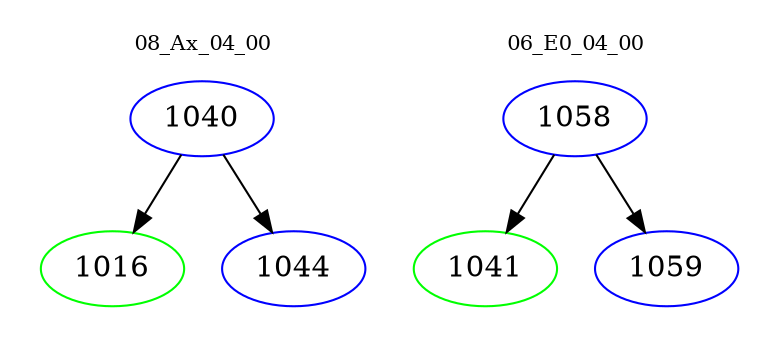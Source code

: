 digraph{
subgraph cluster_0 {
color = white
label = "08_Ax_04_00";
fontsize=10;
T0_1040 [label="1040", color="blue"]
T0_1040 -> T0_1016 [color="black"]
T0_1016 [label="1016", color="green"]
T0_1040 -> T0_1044 [color="black"]
T0_1044 [label="1044", color="blue"]
}
subgraph cluster_1 {
color = white
label = "06_E0_04_00";
fontsize=10;
T1_1058 [label="1058", color="blue"]
T1_1058 -> T1_1041 [color="black"]
T1_1041 [label="1041", color="green"]
T1_1058 -> T1_1059 [color="black"]
T1_1059 [label="1059", color="blue"]
}
}
